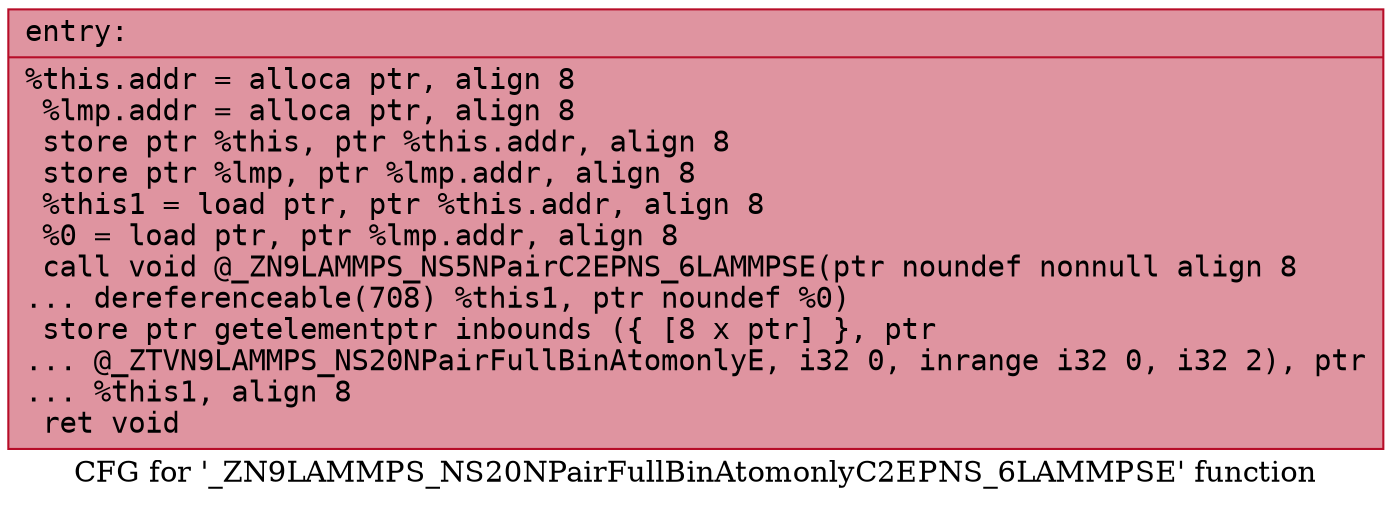 digraph "CFG for '_ZN9LAMMPS_NS20NPairFullBinAtomonlyC2EPNS_6LAMMPSE' function" {
	label="CFG for '_ZN9LAMMPS_NS20NPairFullBinAtomonlyC2EPNS_6LAMMPSE' function";

	Node0x5592a01db9f0 [shape=record,color="#b70d28ff", style=filled, fillcolor="#b70d2870" fontname="Courier",label="{entry:\l|  %this.addr = alloca ptr, align 8\l  %lmp.addr = alloca ptr, align 8\l  store ptr %this, ptr %this.addr, align 8\l  store ptr %lmp, ptr %lmp.addr, align 8\l  %this1 = load ptr, ptr %this.addr, align 8\l  %0 = load ptr, ptr %lmp.addr, align 8\l  call void @_ZN9LAMMPS_NS5NPairC2EPNS_6LAMMPSE(ptr noundef nonnull align 8\l... dereferenceable(708) %this1, ptr noundef %0)\l  store ptr getelementptr inbounds (\{ [8 x ptr] \}, ptr\l... @_ZTVN9LAMMPS_NS20NPairFullBinAtomonlyE, i32 0, inrange i32 0, i32 2), ptr\l... %this1, align 8\l  ret void\l}"];
}
